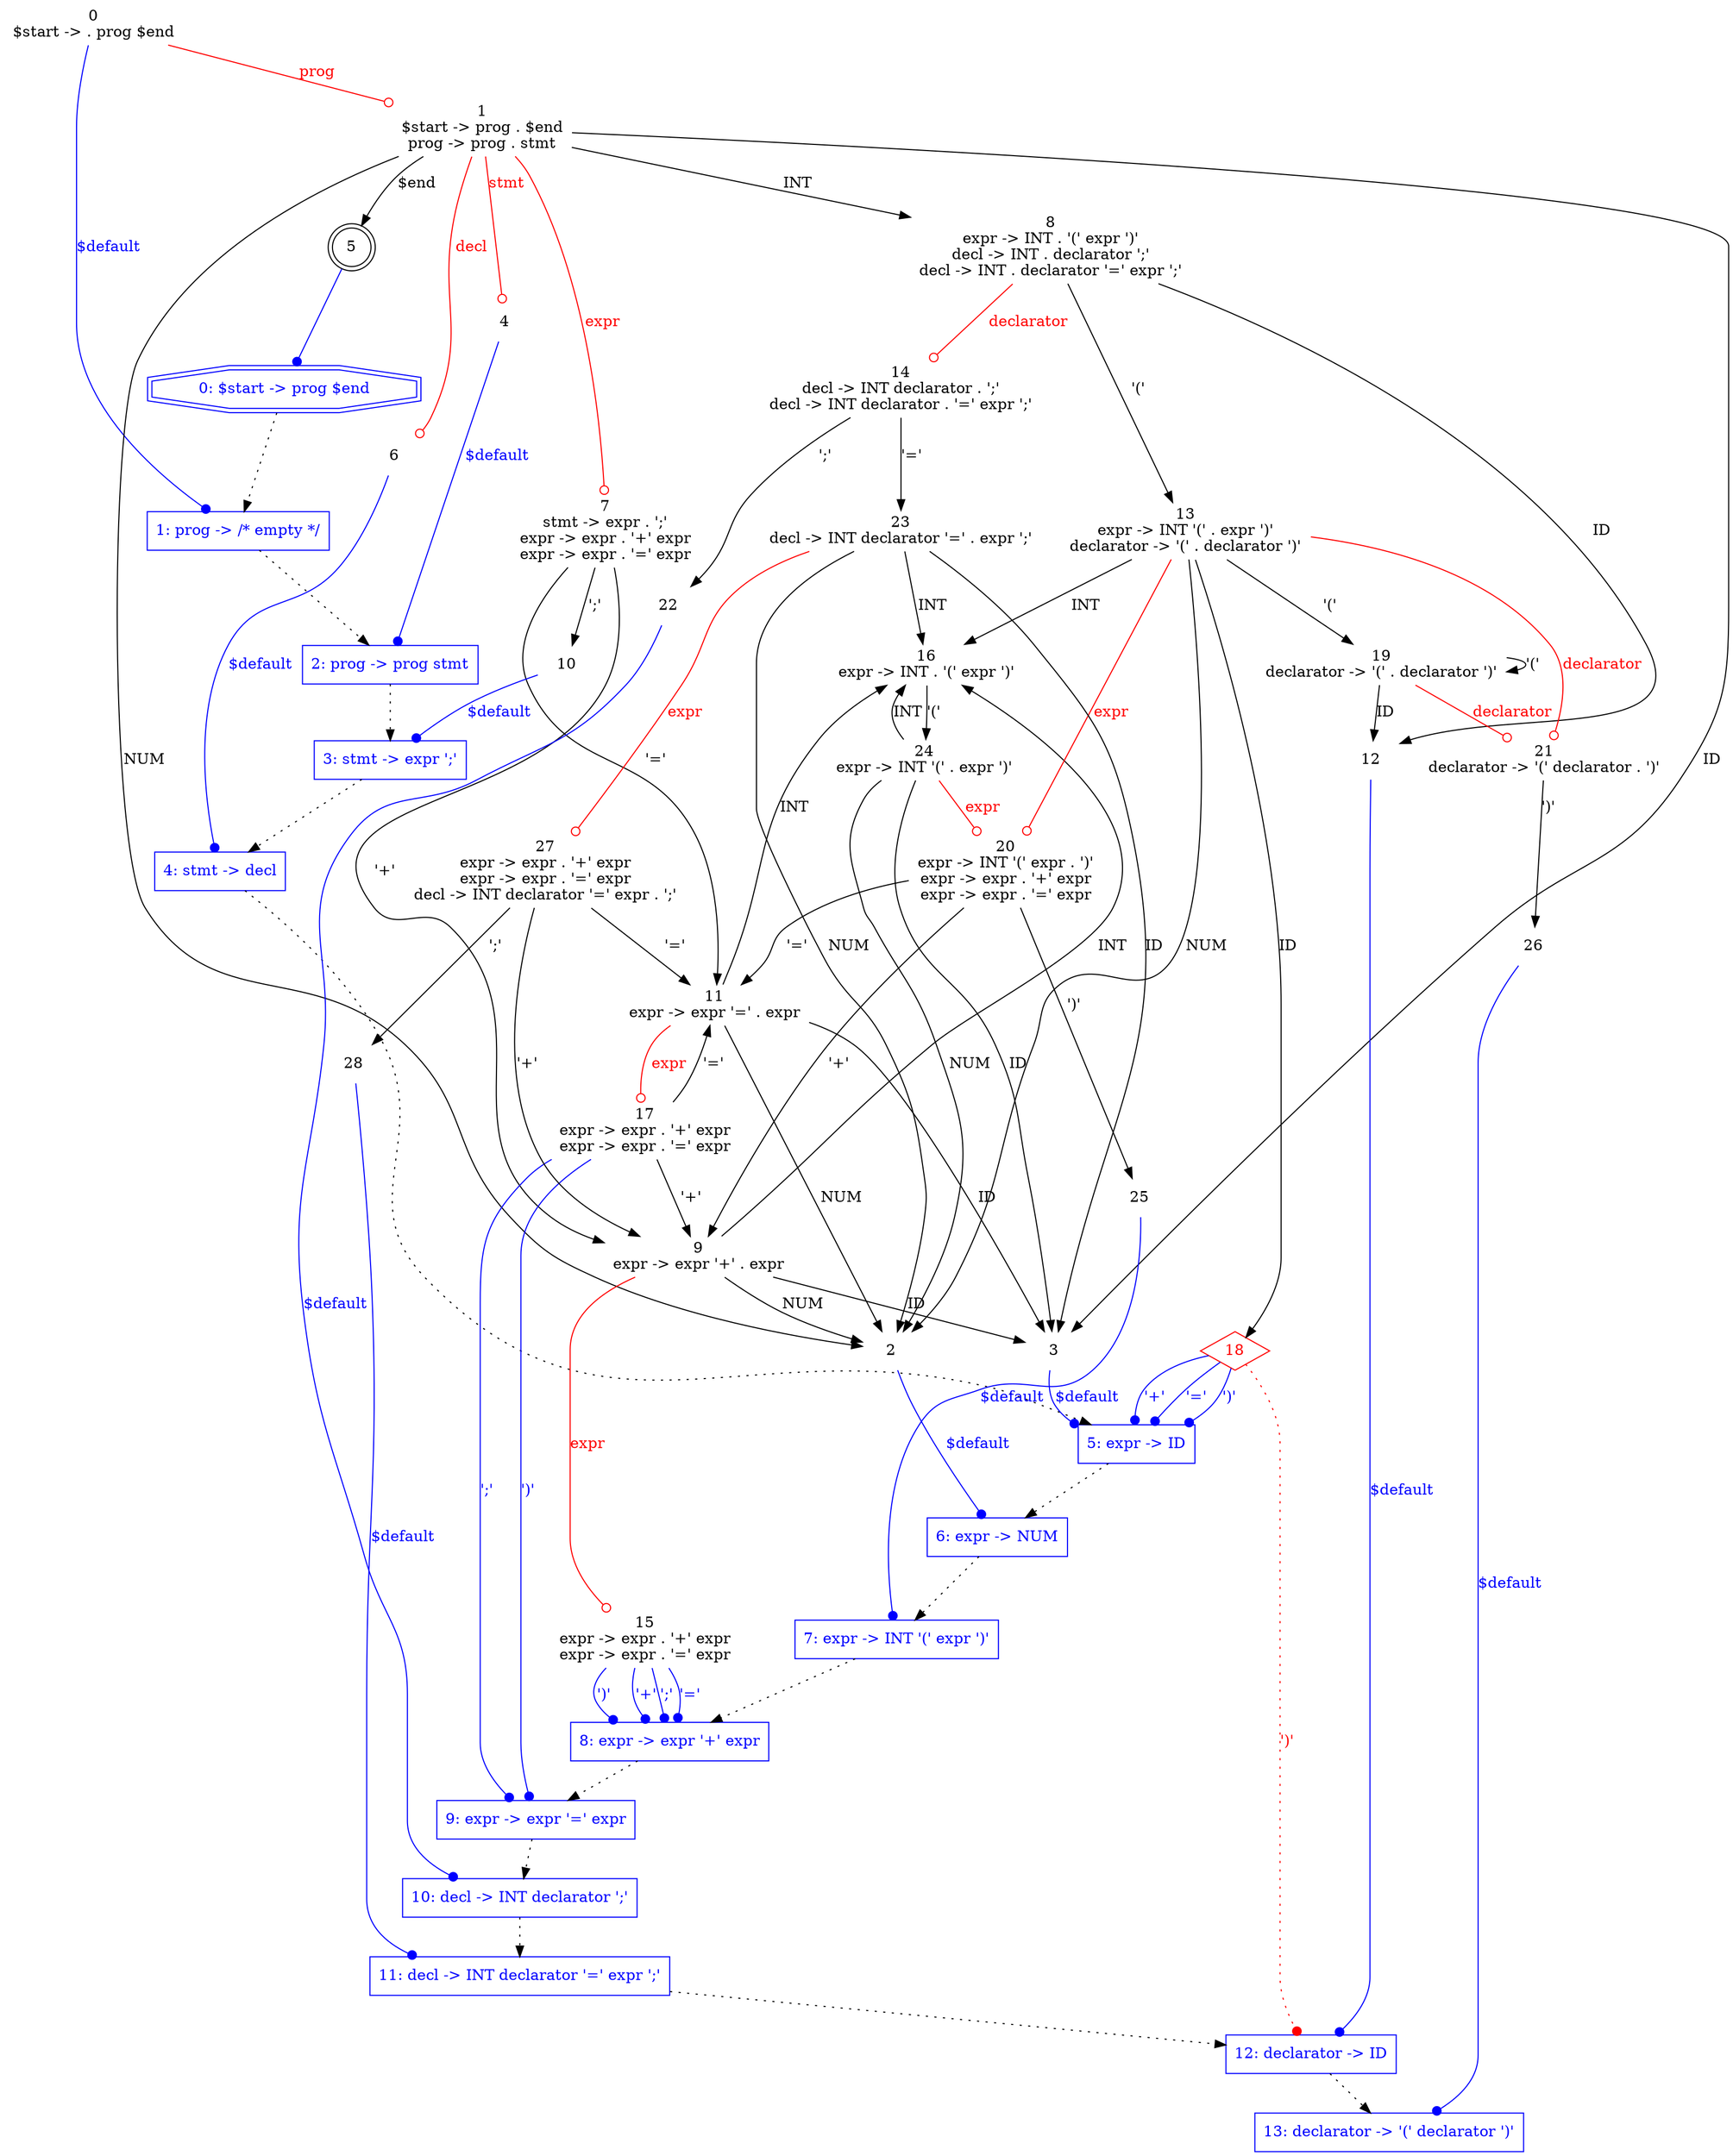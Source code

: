 digraph G {
#concentrate = true

  "g0" [label="0: $start -> prog $end", shape = doubleoctagon, fontcolor=blue, color=blue ]
  "g1" [label="1: prog -> /* empty */", shape = box, fontcolor=blue, color=blue ]
  "g2" [label="2: prog -> prog stmt", shape = box, fontcolor=blue, color=blue ]
  "g3" [label="3: stmt -> expr ';'", shape = box, fontcolor=blue, color=blue ]
  "g4" [label="4: stmt -> decl", shape = box, fontcolor=blue, color=blue ]
  "g5" [label="5: expr -> ID", shape = box, fontcolor=blue, color=blue ]
  "g6" [label="6: expr -> NUM", shape = box, fontcolor=blue, color=blue ]
  "g7" [label="7: expr -> INT '(' expr ')'", shape = box, fontcolor=blue, color=blue ]
  "g8" [label="8: expr -> expr '+' expr", shape = box, fontcolor=blue, color=blue ]
  "g9" [label="9: expr -> expr '=' expr", shape = box, fontcolor=blue, color=blue ]
  "g10" [label="10: decl -> INT declarator ';'", shape = box, fontcolor=blue, color=blue ]
  "g11" [label="11: decl -> INT declarator '=' expr ';'", shape = box, fontcolor=blue, color=blue ]
  "g12" [label="12: declarator -> ID", shape = box, fontcolor=blue, color=blue ]
  "g13" [label="13: declarator -> '(' declarator ')'", shape = box, fontcolor=blue, color=blue ]
  g0 ->g1 [style=dotted];
  g1 ->g2 [style=dotted];
  g2 ->g3 [style=dotted];
  g3 ->g4 [style=dotted];
  g4 ->g5 [style=dotted];
  g5 ->g6 [style=dotted];
  g6 ->g7 [style=dotted];
  g7 ->g8 [style=dotted];
  g8 ->g9 [style=dotted];
  g9 ->g10 [style=dotted];
  g10 ->g11 [style=dotted];
  g11 ->g12 [style=dotted];
  g12 ->g13 [style=dotted];
18 [shape = diamond, fontcolor=red, color=red]
0 [ label = "0\n$start -> . prog $end", shape = plaintext]
0 -> 1 [label = "prog", arrowhead = odot, color = "red", fontcolor = "red"]
0 -> "g1" [label = "$default", arrowhead=dot, color = "blue", fontcolor = "blue"]
1 [ label = "1\n$start -> prog . $end\nprog -> prog . stmt", shape = plaintext]
1 -> 5 [label = "$end"]
1 -> 3 [label = "ID"]
1 -> 8 [label = "INT"]
1 -> 2 [label = "NUM"]
1 -> 4 [label = "stmt", arrowhead = odot, color = "red", fontcolor = "red"]
1 -> 7 [label = "expr", arrowhead = odot, color = "red", fontcolor = "red"]
1 -> 6 [label = "decl", arrowhead = odot, color = "red", fontcolor = "red"]
2 [ label = "2\n", shape = plaintext]
2 -> "g6" [label = "$default", arrowhead=dot, color = "blue", fontcolor = "blue"]
3 [ label = "3\n", shape = plaintext]
3 -> "g5" [label = "$default", arrowhead=dot, color = "blue", fontcolor = "blue"]
4 [ label = "4\n", shape = plaintext]
4 -> "g2" [label = "$default", arrowhead=dot, color = "blue", fontcolor = "blue"]
5 [ label = "5\n", shape = plaintext]
5 [shape = doublecircle]
5 -> "g0" [arrowhead = dot, color = blue]
6 [ label = "6\n", shape = plaintext]
6 -> "g4" [label = "$default", arrowhead=dot, color = "blue", fontcolor = "blue"]
7 [ label = "7\nstmt -> expr . ';'\nexpr -> expr . '+' expr\nexpr -> expr . '=' expr", shape = plaintext]
7 -> 9 [label = "'+'"]
7 -> 10 [label = "';'"]
7 -> 11 [label = "'='"]
8 [ label = "8\nexpr -> INT . '(' expr ')'\ndecl -> INT . declarator ';'\ndecl -> INT . declarator '=' expr ';'", shape = plaintext]
8 -> 13 [label = "'('"]
8 -> 12 [label = "ID"]
8 -> 14 [label = "declarator", arrowhead = odot, color = "red", fontcolor = "red"]
9 [ label = "9\nexpr -> expr '+' . expr", shape = plaintext]
9 -> 3 [label = "ID"]
9 -> 16 [label = "INT"]
9 -> 2 [label = "NUM"]
9 -> 15 [label = "expr", arrowhead = odot, color = "red", fontcolor = "red"]
10 [ label = "10\n", shape = plaintext]
10 -> "g3" [label = "$default", arrowhead=dot, color = "blue", fontcolor = "blue"]
11 [ label = "11\nexpr -> expr '=' . expr", shape = plaintext]
11 -> 3 [label = "ID"]
11 -> 16 [label = "INT"]
11 -> 2 [label = "NUM"]
11 -> 17 [label = "expr", arrowhead = odot, color = "red", fontcolor = "red"]
12 [ label = "12\n", shape = plaintext]
12 -> "g12" [label = "$default", arrowhead=dot, color = "blue", fontcolor = "blue"]
13 [ label = "13\nexpr -> INT '(' . expr ')'\ndeclarator -> '(' . declarator ')'", shape = plaintext]
13 -> 19 [label = "'('"]
13 -> 18 [label = "ID"]
13 -> 16 [label = "INT"]
13 -> 2 [label = "NUM"]
13 -> 20 [label = "expr", arrowhead = odot, color = "red", fontcolor = "red"]
13 -> 21 [label = "declarator", arrowhead = odot, color = "red", fontcolor = "red"]
14 [ label = "14\ndecl -> INT declarator . ';'\ndecl -> INT declarator . '=' expr ';'", shape = plaintext]
14 -> 22 [label = "';'"]
14 -> 23 [label = "'='"]
15 [ label = "15\nexpr -> expr . '+' expr\nexpr -> expr . '=' expr", shape = plaintext]
15 -> "g8" [label = "')'", arrowhead=dot, color = "blue", fontcolor = "blue"]
15 -> "g8" [label = "'+'", arrowhead=dot, color = "blue", fontcolor = "blue"]
15 -> "g8" [label = "';'", arrowhead=dot, color = "blue", fontcolor = "blue"]
15 -> "g8" [label = "'='", arrowhead=dot, color = "blue", fontcolor = "blue"]
16 [ label = "16\nexpr -> INT . '(' expr ')'", shape = plaintext]
16 -> 24 [label = "'('"]
17 [ label = "17\nexpr -> expr . '+' expr\nexpr -> expr . '=' expr", shape = plaintext]
17 -> 9 [label = "'+'"]
17 -> 11 [label = "'='"]
17 -> "g9" [label = "')'", arrowhead=dot, color = "blue", fontcolor = "blue"]
17 -> "g9" [label = "';'", arrowhead=dot, color = "blue", fontcolor = "blue"]
18 [ label = "18\n"]
18 -> "g5" [label = "')'", arrowhead=dot, color = "blue", fontcolor = "blue"]
18 -> "g5" [label = "'+'", arrowhead=dot, color = "blue", fontcolor = "blue"]
18 -> "g5" [label = "'='", arrowhead=dot, color = "blue", fontcolor = "blue"]
18 -> "g12" [label = "')'", arrowhead=dot, style=dotted, color = "red", fontcolor = "red"]
19 [ label = "19\ndeclarator -> '(' . declarator ')'", shape = plaintext]
19 -> 19 [label = "'('"]
19 -> 12 [label = "ID"]
19 -> 21 [label = "declarator", arrowhead = odot, color = "red", fontcolor = "red"]
20 [ label = "20\nexpr -> INT '(' expr . ')'\nexpr -> expr . '+' expr\nexpr -> expr . '=' expr", shape = plaintext]
20 -> 25 [label = "')'"]
20 -> 9 [label = "'+'"]
20 -> 11 [label = "'='"]
21 [ label = "21\ndeclarator -> '(' declarator . ')'", shape = plaintext]
21 -> 26 [label = "')'"]
22 [ label = "22\n", shape = plaintext]
22 -> "g10" [label = "$default", arrowhead=dot, color = "blue", fontcolor = "blue"]
23 [ label = "23\ndecl -> INT declarator '=' . expr ';'", shape = plaintext]
23 -> 3 [label = "ID"]
23 -> 16 [label = "INT"]
23 -> 2 [label = "NUM"]
23 -> 27 [label = "expr", arrowhead = odot, color = "red", fontcolor = "red"]
24 [ label = "24\nexpr -> INT '(' . expr ')'", shape = plaintext]
24 -> 3 [label = "ID"]
24 -> 16 [label = "INT"]
24 -> 2 [label = "NUM"]
24 -> 20 [label = "expr", arrowhead = odot, color = "red", fontcolor = "red"]
25 [ label = "25\n", shape = plaintext]
25 -> "g7" [label = "$default", arrowhead=dot, color = "blue", fontcolor = "blue"]
26 [ label = "26\n", shape = plaintext]
26 -> "g13" [label = "$default", arrowhead=dot, color = "blue", fontcolor = "blue"]
27 [ label = "27\nexpr -> expr . '+' expr\nexpr -> expr . '=' expr\ndecl -> INT declarator '=' expr . ';'", shape = plaintext]
27 -> 9 [label = "'+'"]
27 -> 28 [label = "';'"]
27 -> 11 [label = "'='"]
28 [ label = "28\n", shape = plaintext]
28 -> "g11" [label = "$default", arrowhead=dot, color = "blue", fontcolor = "blue"]

}
